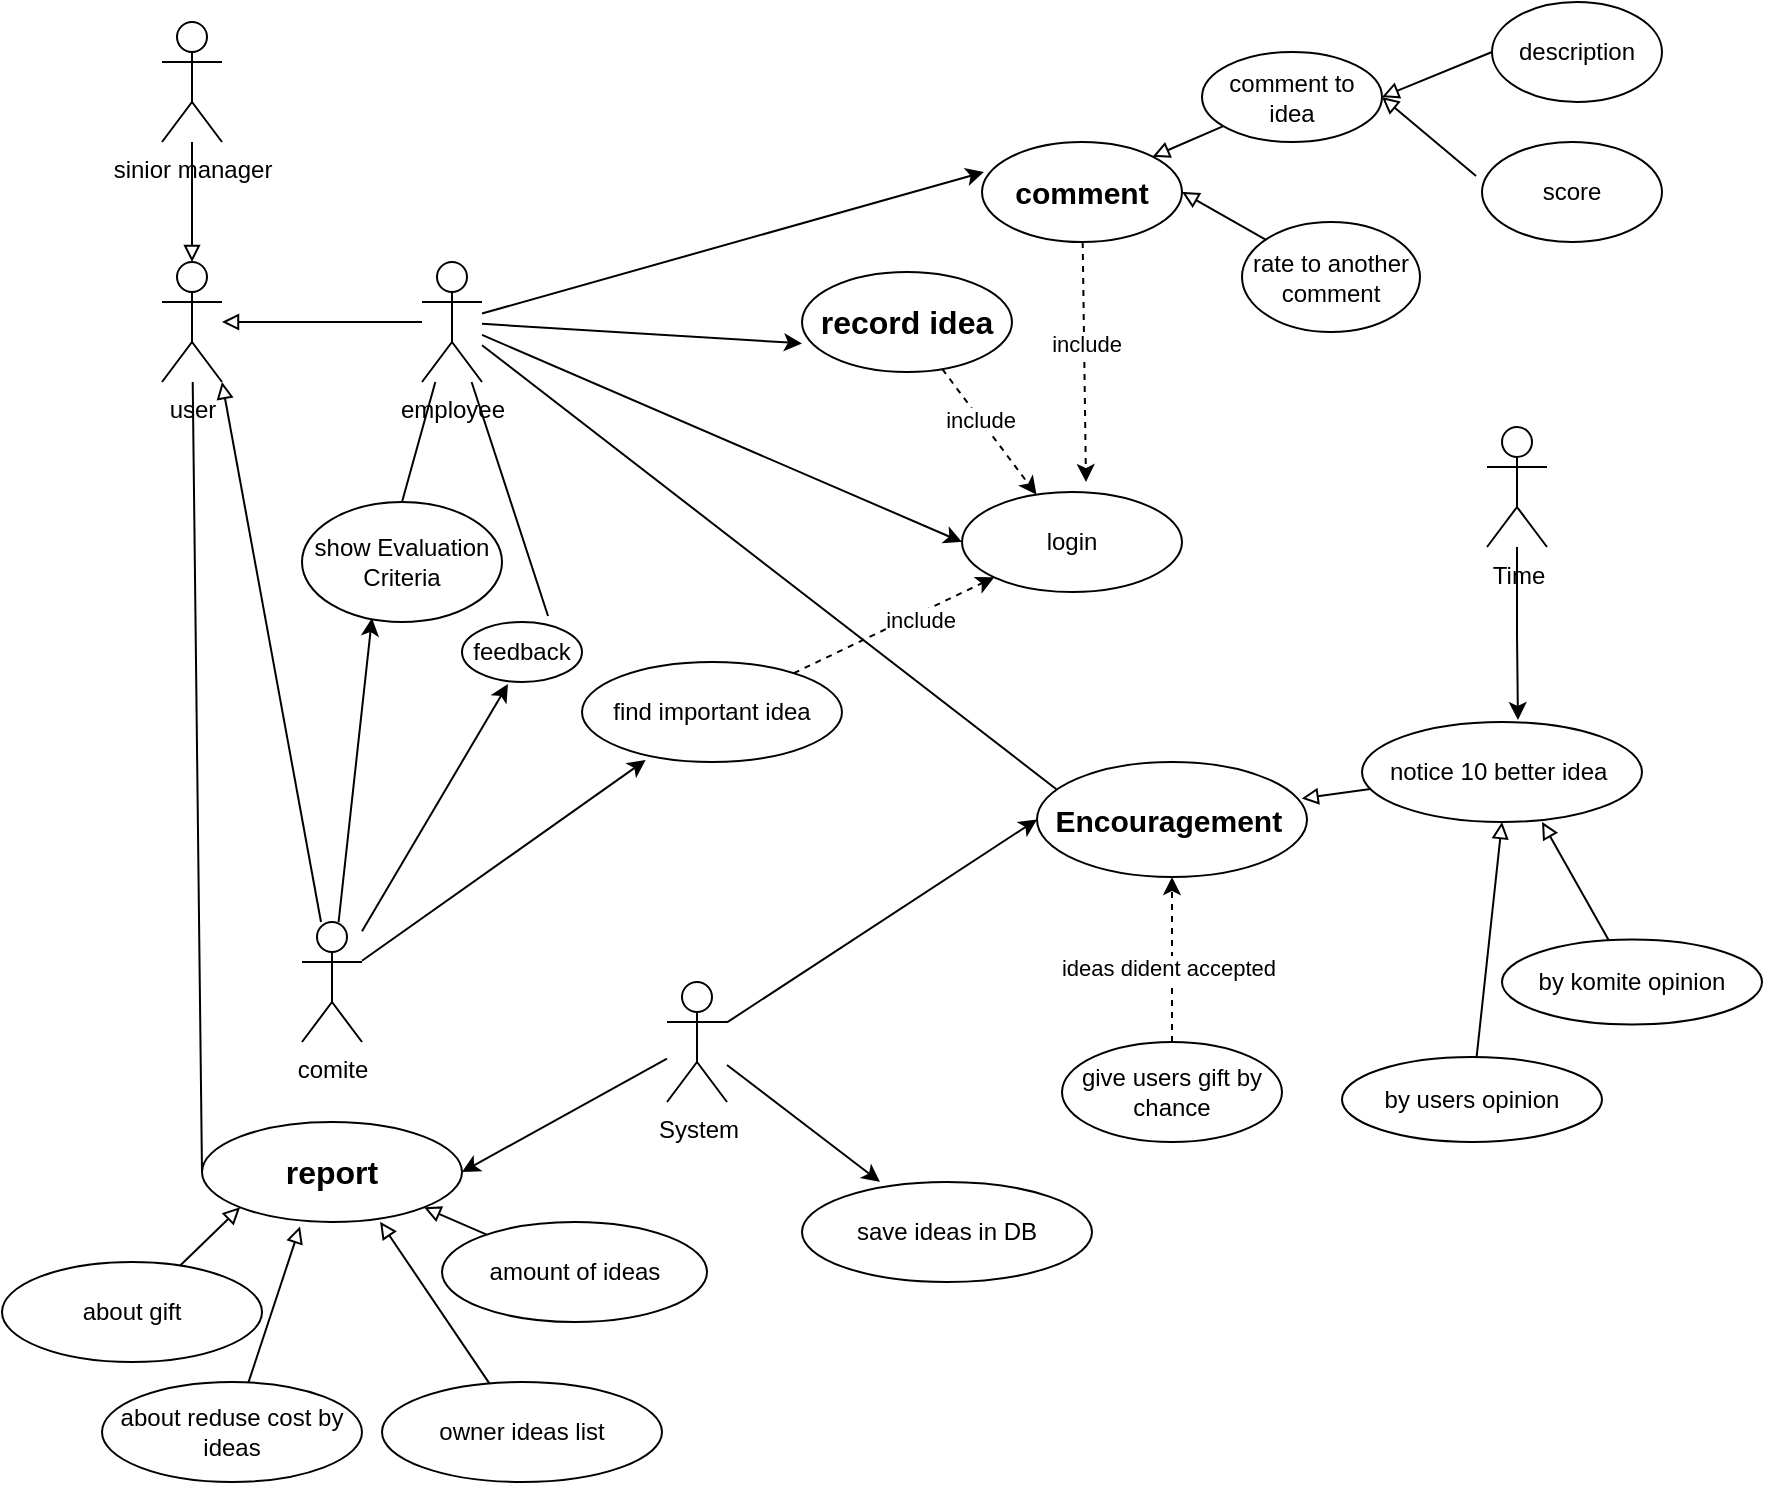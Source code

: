 <mxfile version="14.6.13" type="device"><diagram id="9AAX4ZAvgKoPDULdcAgw" name="Page-1"><mxGraphModel dx="1796" dy="1772" grid="1" gridSize="10" guides="1" tooltips="1" connect="1" arrows="1" fold="1" page="1" pageScale="1" pageWidth="850" pageHeight="1100" math="0" shadow="0"><root><mxCell id="0"/><mxCell id="1" parent="0"/><mxCell id="-1a-ldL6OAKHbGLTuqDu-14" style="edgeStyle=none;rounded=0;orthogonalLoop=1;jettySize=auto;html=1;entryX=0;entryY=0.714;entryDx=0;entryDy=0;entryPerimeter=0;endArrow=classic;endFill=1;" parent="1" source="-1a-ldL6OAKHbGLTuqDu-1" target="-1a-ldL6OAKHbGLTuqDu-9" edge="1"><mxGeometry relative="1" as="geometry"/></mxCell><mxCell id="-1a-ldL6OAKHbGLTuqDu-22" style="edgeStyle=none;rounded=0;orthogonalLoop=1;jettySize=auto;html=1;entryX=0.01;entryY=0.3;entryDx=0;entryDy=0;entryPerimeter=0;endArrow=classic;endFill=1;" parent="1" source="-1a-ldL6OAKHbGLTuqDu-1" target="-1a-ldL6OAKHbGLTuqDu-15" edge="1"><mxGeometry relative="1" as="geometry"/></mxCell><mxCell id="-1a-ldL6OAKHbGLTuqDu-84" style="edgeStyle=none;rounded=0;orthogonalLoop=1;jettySize=auto;html=1;entryX=0;entryY=0.5;entryDx=0;entryDy=0;endArrow=classic;endFill=1;" parent="1" source="-1a-ldL6OAKHbGLTuqDu-1" target="-1a-ldL6OAKHbGLTuqDu-83" edge="1"><mxGeometry relative="1" as="geometry"/></mxCell><mxCell id="lr-zmSbp9t3udrqGG1Uj-7" style="rounded=0;orthogonalLoop=1;jettySize=auto;html=1;endArrow=block;endFill=0;" parent="1" source="-1a-ldL6OAKHbGLTuqDu-1" target="lr-zmSbp9t3udrqGG1Uj-6" edge="1"><mxGeometry relative="1" as="geometry"/></mxCell><mxCell id="-1a-ldL6OAKHbGLTuqDu-1" value="employee" style="shape=umlActor;verticalLabelPosition=bottom;verticalAlign=top;html=1;" parent="1" vertex="1"><mxGeometry x="130" y="-290" width="30" height="60" as="geometry"/></mxCell><mxCell id="-1a-ldL6OAKHbGLTuqDu-24" style="edgeStyle=none;rounded=0;orthogonalLoop=1;jettySize=auto;html=1;entryX=0.245;entryY=0.98;entryDx=0;entryDy=0;endArrow=classic;endFill=1;entryPerimeter=0;" parent="1" source="-1a-ldL6OAKHbGLTuqDu-2" target="-1a-ldL6OAKHbGLTuqDu-23" edge="1"><mxGeometry relative="1" as="geometry"/></mxCell><mxCell id="lqN_1-sOrw9kpCxdoBjV-13" style="edgeStyle=none;rounded=0;orthogonalLoop=1;jettySize=auto;html=1;entryX=1;entryY=1;entryDx=0;entryDy=0;entryPerimeter=0;endArrow=block;endFill=0;" parent="1" source="-1a-ldL6OAKHbGLTuqDu-2" target="lr-zmSbp9t3udrqGG1Uj-6" edge="1"><mxGeometry relative="1" as="geometry"/></mxCell><mxCell id="lqN_1-sOrw9kpCxdoBjV-16" style="edgeStyle=none;rounded=0;orthogonalLoop=1;jettySize=auto;html=1;entryX=0.35;entryY=0.967;entryDx=0;entryDy=0;endArrow=classic;endFill=1;entryPerimeter=0;" parent="1" source="-1a-ldL6OAKHbGLTuqDu-2" target="lqN_1-sOrw9kpCxdoBjV-14" edge="1"><mxGeometry relative="1" as="geometry"/></mxCell><mxCell id="lqN_1-sOrw9kpCxdoBjV-25" style="edgeStyle=none;rounded=0;orthogonalLoop=1;jettySize=auto;html=1;entryX=0.383;entryY=1.033;entryDx=0;entryDy=0;endArrow=classic;endFill=1;entryPerimeter=0;" parent="1" source="-1a-ldL6OAKHbGLTuqDu-2" target="lqN_1-sOrw9kpCxdoBjV-18" edge="1"><mxGeometry relative="1" as="geometry"/></mxCell><mxCell id="-1a-ldL6OAKHbGLTuqDu-2" value="comite" style="shape=umlActor;verticalLabelPosition=bottom;verticalAlign=top;html=1;" parent="1" vertex="1"><mxGeometry x="70" y="40" width="30" height="60" as="geometry"/></mxCell><mxCell id="lqN_1-sOrw9kpCxdoBjV-7" style="edgeStyle=none;rounded=0;orthogonalLoop=1;jettySize=auto;html=1;entryX=0;entryY=0.5;entryDx=0;entryDy=0;endArrow=none;endFill=0;" parent="1" source="lr-zmSbp9t3udrqGG1Uj-6" target="-1a-ldL6OAKHbGLTuqDu-64" edge="1"><mxGeometry relative="1" as="geometry"><mxPoint x="220" y="440" as="sourcePoint"/></mxGeometry></mxCell><mxCell id="lqN_1-sOrw9kpCxdoBjV-11" style="edgeStyle=none;rounded=0;orthogonalLoop=1;jettySize=auto;html=1;endArrow=block;endFill=0;entryX=0.5;entryY=0;entryDx=0;entryDy=0;entryPerimeter=0;" parent="1" source="-1a-ldL6OAKHbGLTuqDu-3" target="lr-zmSbp9t3udrqGG1Uj-6" edge="1"><mxGeometry relative="1" as="geometry"><mxPoint x="50" y="90" as="targetPoint"/></mxGeometry></mxCell><mxCell id="-1a-ldL6OAKHbGLTuqDu-3" value="sinior manager" style="shape=umlActor;verticalLabelPosition=bottom;verticalAlign=top;html=1;" parent="1" vertex="1"><mxGeometry y="-410" width="30" height="60" as="geometry"/></mxCell><mxCell id="-1a-ldL6OAKHbGLTuqDu-85" style="edgeStyle=none;rounded=0;orthogonalLoop=1;jettySize=auto;html=1;entryX=0.073;entryY=0.239;entryDx=0;entryDy=0;entryPerimeter=0;endArrow=none;endFill=0;" parent="1" source="-1a-ldL6OAKHbGLTuqDu-1" target="-1a-ldL6OAKHbGLTuqDu-25" edge="1"><mxGeometry relative="1" as="geometry"><mxPoint x="190" y="-180" as="sourcePoint"/></mxGeometry></mxCell><mxCell id="lqN_1-sOrw9kpCxdoBjV-15" style="edgeStyle=none;rounded=0;orthogonalLoop=1;jettySize=auto;html=1;entryX=0.5;entryY=0;entryDx=0;entryDy=0;endArrow=none;endFill=0;" parent="1" source="-1a-ldL6OAKHbGLTuqDu-1" target="lqN_1-sOrw9kpCxdoBjV-14" edge="1"><mxGeometry relative="1" as="geometry"/></mxCell><mxCell id="lqN_1-sOrw9kpCxdoBjV-26" style="edgeStyle=none;rounded=0;orthogonalLoop=1;jettySize=auto;html=1;endArrow=none;endFill=0;entryX=0.717;entryY=-0.1;entryDx=0;entryDy=0;entryPerimeter=0;" parent="1" source="-1a-ldL6OAKHbGLTuqDu-1" target="lqN_1-sOrw9kpCxdoBjV-18" edge="1"><mxGeometry relative="1" as="geometry"/></mxCell><mxCell id="lqN_1-sOrw9kpCxdoBjV-1" style="rounded=0;orthogonalLoop=1;jettySize=auto;html=1;dashed=1;" parent="1" source="-1a-ldL6OAKHbGLTuqDu-9" target="-1a-ldL6OAKHbGLTuqDu-83" edge="1"><mxGeometry relative="1" as="geometry"/></mxCell><mxCell id="lr-zmSbp9t3udrqGG1Uj-9" value="include" style="edgeLabel;html=1;align=center;verticalAlign=middle;resizable=0;points=[];" parent="lqN_1-sOrw9kpCxdoBjV-1" vertex="1" connectable="0"><mxGeometry x="-0.193" relative="1" as="geometry"><mxPoint as="offset"/></mxGeometry></mxCell><mxCell id="-1a-ldL6OAKHbGLTuqDu-9" value="&lt;b&gt;&lt;font style=&quot;font-size: 16px&quot;&gt;record idea&lt;/font&gt;&lt;/b&gt;" style="ellipse;whiteSpace=wrap;html=1;" parent="1" vertex="1"><mxGeometry x="320" y="-285" width="105" height="50" as="geometry"/></mxCell><mxCell id="-1a-ldL6OAKHbGLTuqDu-49" style="edgeStyle=none;rounded=0;orthogonalLoop=1;jettySize=auto;html=1;endArrow=none;endFill=0;exitX=1;exitY=0.5;exitDx=0;exitDy=0;entryX=0;entryY=0.5;entryDx=0;entryDy=0;startArrow=block;startFill=0;" parent="1" source="-1a-ldL6OAKHbGLTuqDu-53" target="-1a-ldL6OAKHbGLTuqDu-18" edge="1"><mxGeometry relative="1" as="geometry"><mxPoint x="840" y="10" as="targetPoint"/></mxGeometry></mxCell><mxCell id="-1a-ldL6OAKHbGLTuqDu-51" style="edgeStyle=none;rounded=0;orthogonalLoop=1;jettySize=auto;html=1;entryX=-0.033;entryY=0.34;entryDx=0;entryDy=0;entryPerimeter=0;endArrow=none;endFill=0;exitX=1;exitY=0.5;exitDx=0;exitDy=0;startArrow=block;startFill=0;" parent="1" source="-1a-ldL6OAKHbGLTuqDu-53" target="-1a-ldL6OAKHbGLTuqDu-17" edge="1"><mxGeometry relative="1" as="geometry"/></mxCell><mxCell id="lqN_1-sOrw9kpCxdoBjV-3" style="edgeStyle=none;rounded=0;orthogonalLoop=1;jettySize=auto;html=1;dashed=1;" parent="1" source="-1a-ldL6OAKHbGLTuqDu-15" edge="1"><mxGeometry relative="1" as="geometry"><mxPoint x="462" y="-180" as="targetPoint"/></mxGeometry></mxCell><mxCell id="lr-zmSbp9t3udrqGG1Uj-8" value="include" style="edgeLabel;html=1;align=center;verticalAlign=middle;resizable=0;points=[];" parent="lqN_1-sOrw9kpCxdoBjV-3" vertex="1" connectable="0"><mxGeometry x="-0.15" y="1" relative="1" as="geometry"><mxPoint as="offset"/></mxGeometry></mxCell><mxCell id="-1a-ldL6OAKHbGLTuqDu-15" value="&lt;b&gt;&lt;font style=&quot;font-size: 15px&quot;&gt;comment&lt;/font&gt;&lt;/b&gt;" style="ellipse;whiteSpace=wrap;html=1;" parent="1" vertex="1"><mxGeometry x="410" y="-350" width="100" height="50" as="geometry"/></mxCell><mxCell id="-1a-ldL6OAKHbGLTuqDu-17" value="score" style="ellipse;whiteSpace=wrap;html=1;" parent="1" vertex="1"><mxGeometry x="660" y="-350" width="90" height="50" as="geometry"/></mxCell><mxCell id="-1a-ldL6OAKHbGLTuqDu-18" value="description" style="ellipse;whiteSpace=wrap;html=1;" parent="1" vertex="1"><mxGeometry x="665" y="-420" width="85" height="50" as="geometry"/></mxCell><mxCell id="lqN_1-sOrw9kpCxdoBjV-2" style="edgeStyle=none;rounded=0;orthogonalLoop=1;jettySize=auto;html=1;entryX=0;entryY=1;entryDx=0;entryDy=0;dashed=1;" parent="1" source="-1a-ldL6OAKHbGLTuqDu-23" target="-1a-ldL6OAKHbGLTuqDu-83" edge="1"><mxGeometry relative="1" as="geometry"/></mxCell><mxCell id="lr-zmSbp9t3udrqGG1Uj-10" value="include" style="edgeLabel;html=1;align=center;verticalAlign=middle;resizable=0;points=[];" parent="lqN_1-sOrw9kpCxdoBjV-2" vertex="1" connectable="0"><mxGeometry x="0.232" y="-3" relative="1" as="geometry"><mxPoint as="offset"/></mxGeometry></mxCell><mxCell id="-1a-ldL6OAKHbGLTuqDu-23" value="find important idea" style="ellipse;whiteSpace=wrap;html=1;" parent="1" vertex="1"><mxGeometry x="210" y="-90" width="130" height="50" as="geometry"/></mxCell><mxCell id="-1a-ldL6OAKHbGLTuqDu-25" value="&lt;span style=&quot;font-size: 15px&quot;&gt;&lt;b&gt;Encouragement&amp;nbsp;&lt;/b&gt;&lt;/span&gt;" style="ellipse;whiteSpace=wrap;html=1;" parent="1" vertex="1"><mxGeometry x="437.5" y="-40" width="135" height="57.5" as="geometry"/></mxCell><mxCell id="lqN_1-sOrw9kpCxdoBjV-19" style="edgeStyle=none;rounded=0;orthogonalLoop=1;jettySize=auto;html=1;entryX=0.98;entryY=0.318;entryDx=0;entryDy=0;endArrow=block;endFill=0;entryPerimeter=0;" parent="1" source="-1a-ldL6OAKHbGLTuqDu-33" target="-1a-ldL6OAKHbGLTuqDu-25" edge="1"><mxGeometry relative="1" as="geometry"/></mxCell><mxCell id="-1a-ldL6OAKHbGLTuqDu-33" value="notice 10 better idea&amp;nbsp;" style="ellipse;whiteSpace=wrap;html=1;" parent="1" vertex="1"><mxGeometry x="600" y="-60" width="140" height="50" as="geometry"/></mxCell><mxCell id="-1a-ldL6OAKHbGLTuqDu-42" style="edgeStyle=none;rounded=0;orthogonalLoop=1;jettySize=auto;html=1;dashed=1;endArrow=classic;endFill=1;entryX=0.5;entryY=1;entryDx=0;entryDy=0;" parent="1" source="-1a-ldL6OAKHbGLTuqDu-40" target="-1a-ldL6OAKHbGLTuqDu-25" edge="1"><mxGeometry relative="1" as="geometry"><mxPoint x="510" y="110" as="targetPoint"/></mxGeometry></mxCell><mxCell id="-1a-ldL6OAKHbGLTuqDu-43" value="ideas dident accepted" style="edgeLabel;html=1;align=center;verticalAlign=middle;resizable=0;points=[];" parent="-1a-ldL6OAKHbGLTuqDu-42" vertex="1" connectable="0"><mxGeometry x="-0.094" y="2" relative="1" as="geometry"><mxPoint as="offset"/></mxGeometry></mxCell><mxCell id="-1a-ldL6OAKHbGLTuqDu-40" value="give users gift by chance" style="ellipse;whiteSpace=wrap;html=1;" parent="1" vertex="1"><mxGeometry x="450" y="100" width="110" height="50" as="geometry"/></mxCell><mxCell id="-1a-ldL6OAKHbGLTuqDu-55" style="edgeStyle=none;rounded=0;orthogonalLoop=1;jettySize=auto;html=1;endArrow=block;endFill=0;entryX=1;entryY=0.5;entryDx=0;entryDy=0;" parent="1" source="-1a-ldL6OAKHbGLTuqDu-52" target="-1a-ldL6OAKHbGLTuqDu-15" edge="1"><mxGeometry relative="1" as="geometry"><mxPoint x="580" y="80" as="targetPoint"/></mxGeometry></mxCell><mxCell id="-1a-ldL6OAKHbGLTuqDu-52" value="rate to another comment" style="ellipse;whiteSpace=wrap;html=1;" parent="1" vertex="1"><mxGeometry x="540" y="-310" width="89" height="55" as="geometry"/></mxCell><mxCell id="-1a-ldL6OAKHbGLTuqDu-54" style="edgeStyle=none;rounded=0;orthogonalLoop=1;jettySize=auto;html=1;endArrow=block;endFill=0;entryX=1;entryY=0;entryDx=0;entryDy=0;" parent="1" source="-1a-ldL6OAKHbGLTuqDu-53" target="-1a-ldL6OAKHbGLTuqDu-15" edge="1"><mxGeometry relative="1" as="geometry"><mxPoint x="680" y="110" as="targetPoint"/></mxGeometry></mxCell><mxCell id="-1a-ldL6OAKHbGLTuqDu-53" value="comment to idea" style="ellipse;whiteSpace=wrap;html=1;" parent="1" vertex="1"><mxGeometry x="520" y="-395" width="90" height="45" as="geometry"/></mxCell><mxCell id="-1a-ldL6OAKHbGLTuqDu-62" style="edgeStyle=none;rounded=0;orthogonalLoop=1;jettySize=auto;html=1;entryX=0;entryY=0.5;entryDx=0;entryDy=0;endArrow=classic;endFill=1;" parent="1" source="-1a-ldL6OAKHbGLTuqDu-57" target="-1a-ldL6OAKHbGLTuqDu-25" edge="1"><mxGeometry relative="1" as="geometry"/></mxCell><mxCell id="-1a-ldL6OAKHbGLTuqDu-65" style="edgeStyle=none;rounded=0;orthogonalLoop=1;jettySize=auto;html=1;entryX=1;entryY=0.5;entryDx=0;entryDy=0;endArrow=classic;endFill=1;" parent="1" source="-1a-ldL6OAKHbGLTuqDu-57" target="-1a-ldL6OAKHbGLTuqDu-64" edge="1"><mxGeometry relative="1" as="geometry"/></mxCell><mxCell id="lqN_1-sOrw9kpCxdoBjV-28" style="edgeStyle=none;rounded=0;orthogonalLoop=1;jettySize=auto;html=1;endArrow=classic;endFill=1;entryX=0.269;entryY=0;entryDx=0;entryDy=0;entryPerimeter=0;" parent="1" source="-1a-ldL6OAKHbGLTuqDu-57" target="lqN_1-sOrw9kpCxdoBjV-27" edge="1"><mxGeometry relative="1" as="geometry"><mxPoint x="444" y="230" as="targetPoint"/></mxGeometry></mxCell><mxCell id="-1a-ldL6OAKHbGLTuqDu-57" value="System" style="shape=umlActor;verticalLabelPosition=bottom;verticalAlign=top;html=1;" parent="1" vertex="1"><mxGeometry x="252.5" y="70" width="30" height="60" as="geometry"/></mxCell><mxCell id="-1a-ldL6OAKHbGLTuqDu-64" value="&lt;b&gt;&lt;font style=&quot;font-size: 16px&quot;&gt;report&lt;/font&gt;&lt;/b&gt;" style="ellipse;whiteSpace=wrap;html=1;" parent="1" vertex="1"><mxGeometry x="20" y="140" width="130" height="50" as="geometry"/></mxCell><mxCell id="-1a-ldL6OAKHbGLTuqDu-79" style="edgeStyle=none;rounded=0;orthogonalLoop=1;jettySize=auto;html=1;entryX=0;entryY=1;entryDx=0;entryDy=0;endArrow=block;endFill=0;" parent="1" source="-1a-ldL6OAKHbGLTuqDu-66" target="-1a-ldL6OAKHbGLTuqDu-64" edge="1"><mxGeometry relative="1" as="geometry"/></mxCell><mxCell id="-1a-ldL6OAKHbGLTuqDu-66" value="about gift" style="ellipse;whiteSpace=wrap;html=1;" parent="1" vertex="1"><mxGeometry x="-80" y="210" width="130" height="50" as="geometry"/></mxCell><mxCell id="-1a-ldL6OAKHbGLTuqDu-78" style="edgeStyle=none;rounded=0;orthogonalLoop=1;jettySize=auto;html=1;entryX=0.377;entryY=1.045;entryDx=0;entryDy=0;endArrow=block;endFill=0;entryPerimeter=0;" parent="1" source="-1a-ldL6OAKHbGLTuqDu-68" target="-1a-ldL6OAKHbGLTuqDu-64" edge="1"><mxGeometry relative="1" as="geometry"/></mxCell><mxCell id="-1a-ldL6OAKHbGLTuqDu-68" value="about reduse cost by ideas" style="ellipse;whiteSpace=wrap;html=1;" parent="1" vertex="1"><mxGeometry x="-30" y="270" width="130" height="50" as="geometry"/></mxCell><mxCell id="-1a-ldL6OAKHbGLTuqDu-80" style="edgeStyle=none;rounded=0;orthogonalLoop=1;jettySize=auto;html=1;entryX=1;entryY=1;entryDx=0;entryDy=0;endArrow=block;endFill=0;" parent="1" source="-1a-ldL6OAKHbGLTuqDu-75" target="-1a-ldL6OAKHbGLTuqDu-64" edge="1"><mxGeometry relative="1" as="geometry"/></mxCell><mxCell id="-1a-ldL6OAKHbGLTuqDu-75" value="amount of ideas" style="ellipse;whiteSpace=wrap;html=1;" parent="1" vertex="1"><mxGeometry x="140" y="190" width="132.5" height="50" as="geometry"/></mxCell><mxCell id="-1a-ldL6OAKHbGLTuqDu-81" style="edgeStyle=none;rounded=0;orthogonalLoop=1;jettySize=auto;html=1;entryX=0.685;entryY=0.998;entryDx=0;entryDy=0;endArrow=block;endFill=0;entryPerimeter=0;" parent="1" source="-1a-ldL6OAKHbGLTuqDu-76" target="-1a-ldL6OAKHbGLTuqDu-64" edge="1"><mxGeometry relative="1" as="geometry"/></mxCell><mxCell id="-1a-ldL6OAKHbGLTuqDu-76" value="owner ideas list" style="ellipse;whiteSpace=wrap;html=1;" parent="1" vertex="1"><mxGeometry x="110" y="270" width="140" height="50" as="geometry"/></mxCell><mxCell id="-1a-ldL6OAKHbGLTuqDu-83" value="login" style="ellipse;whiteSpace=wrap;html=1;" parent="1" vertex="1"><mxGeometry x="400" y="-175" width="110" height="50" as="geometry"/></mxCell><mxCell id="lqN_1-sOrw9kpCxdoBjV-14" value="show Evaluation &lt;br&gt;Criteria" style="ellipse;whiteSpace=wrap;html=1;" parent="1" vertex="1"><mxGeometry x="70" y="-170" width="100" height="60" as="geometry"/></mxCell><mxCell id="lqN_1-sOrw9kpCxdoBjV-18" value="feedback" style="ellipse;whiteSpace=wrap;html=1;" parent="1" vertex="1"><mxGeometry x="150" y="-110" width="60" height="30" as="geometry"/></mxCell><mxCell id="lqN_1-sOrw9kpCxdoBjV-23" style="edgeStyle=none;rounded=0;orthogonalLoop=1;jettySize=auto;html=1;entryX=0.5;entryY=1;entryDx=0;entryDy=0;endArrow=block;endFill=0;" parent="1" source="lqN_1-sOrw9kpCxdoBjV-21" target="-1a-ldL6OAKHbGLTuqDu-33" edge="1"><mxGeometry relative="1" as="geometry"/></mxCell><mxCell id="lqN_1-sOrw9kpCxdoBjV-21" value="by users opinion" style="ellipse;whiteSpace=wrap;html=1;" parent="1" vertex="1"><mxGeometry x="590" y="107.5" width="130" height="42.5" as="geometry"/></mxCell><mxCell id="lqN_1-sOrw9kpCxdoBjV-24" style="edgeStyle=none;rounded=0;orthogonalLoop=1;jettySize=auto;html=1;entryX=0.643;entryY=1;entryDx=0;entryDy=0;endArrow=block;endFill=0;entryPerimeter=0;" parent="1" source="lqN_1-sOrw9kpCxdoBjV-22" target="-1a-ldL6OAKHbGLTuqDu-33" edge="1"><mxGeometry relative="1" as="geometry"/></mxCell><mxCell id="lqN_1-sOrw9kpCxdoBjV-22" value="by komite opinion" style="ellipse;whiteSpace=wrap;html=1;" parent="1" vertex="1"><mxGeometry x="670" y="48.75" width="130" height="42.5" as="geometry"/></mxCell><mxCell id="lqN_1-sOrw9kpCxdoBjV-27" value="save ideas in DB" style="ellipse;whiteSpace=wrap;html=1;" parent="1" vertex="1"><mxGeometry x="320" y="170" width="145" height="50" as="geometry"/></mxCell><mxCell id="lr-zmSbp9t3udrqGG1Uj-6" value="user" style="shape=umlActor;verticalLabelPosition=bottom;verticalAlign=top;html=1;outlineConnect=0;" parent="1" vertex="1"><mxGeometry y="-290" width="30" height="60" as="geometry"/></mxCell><mxCell id="VtTgRCEFKeqeAbpsYY_Q-3" style="edgeStyle=orthogonalEdgeStyle;rounded=0;orthogonalLoop=1;jettySize=auto;html=1;entryX=0.557;entryY=-0.02;entryDx=0;entryDy=0;entryPerimeter=0;" edge="1" parent="1" source="VtTgRCEFKeqeAbpsYY_Q-1" target="-1a-ldL6OAKHbGLTuqDu-33"><mxGeometry relative="1" as="geometry"/></mxCell><mxCell id="VtTgRCEFKeqeAbpsYY_Q-1" value="Time" style="shape=umlActor;verticalLabelPosition=bottom;verticalAlign=top;html=1;outlineConnect=0;" vertex="1" parent="1"><mxGeometry x="662.5" y="-207.5" width="30" height="60" as="geometry"/></mxCell></root></mxGraphModel></diagram></mxfile>